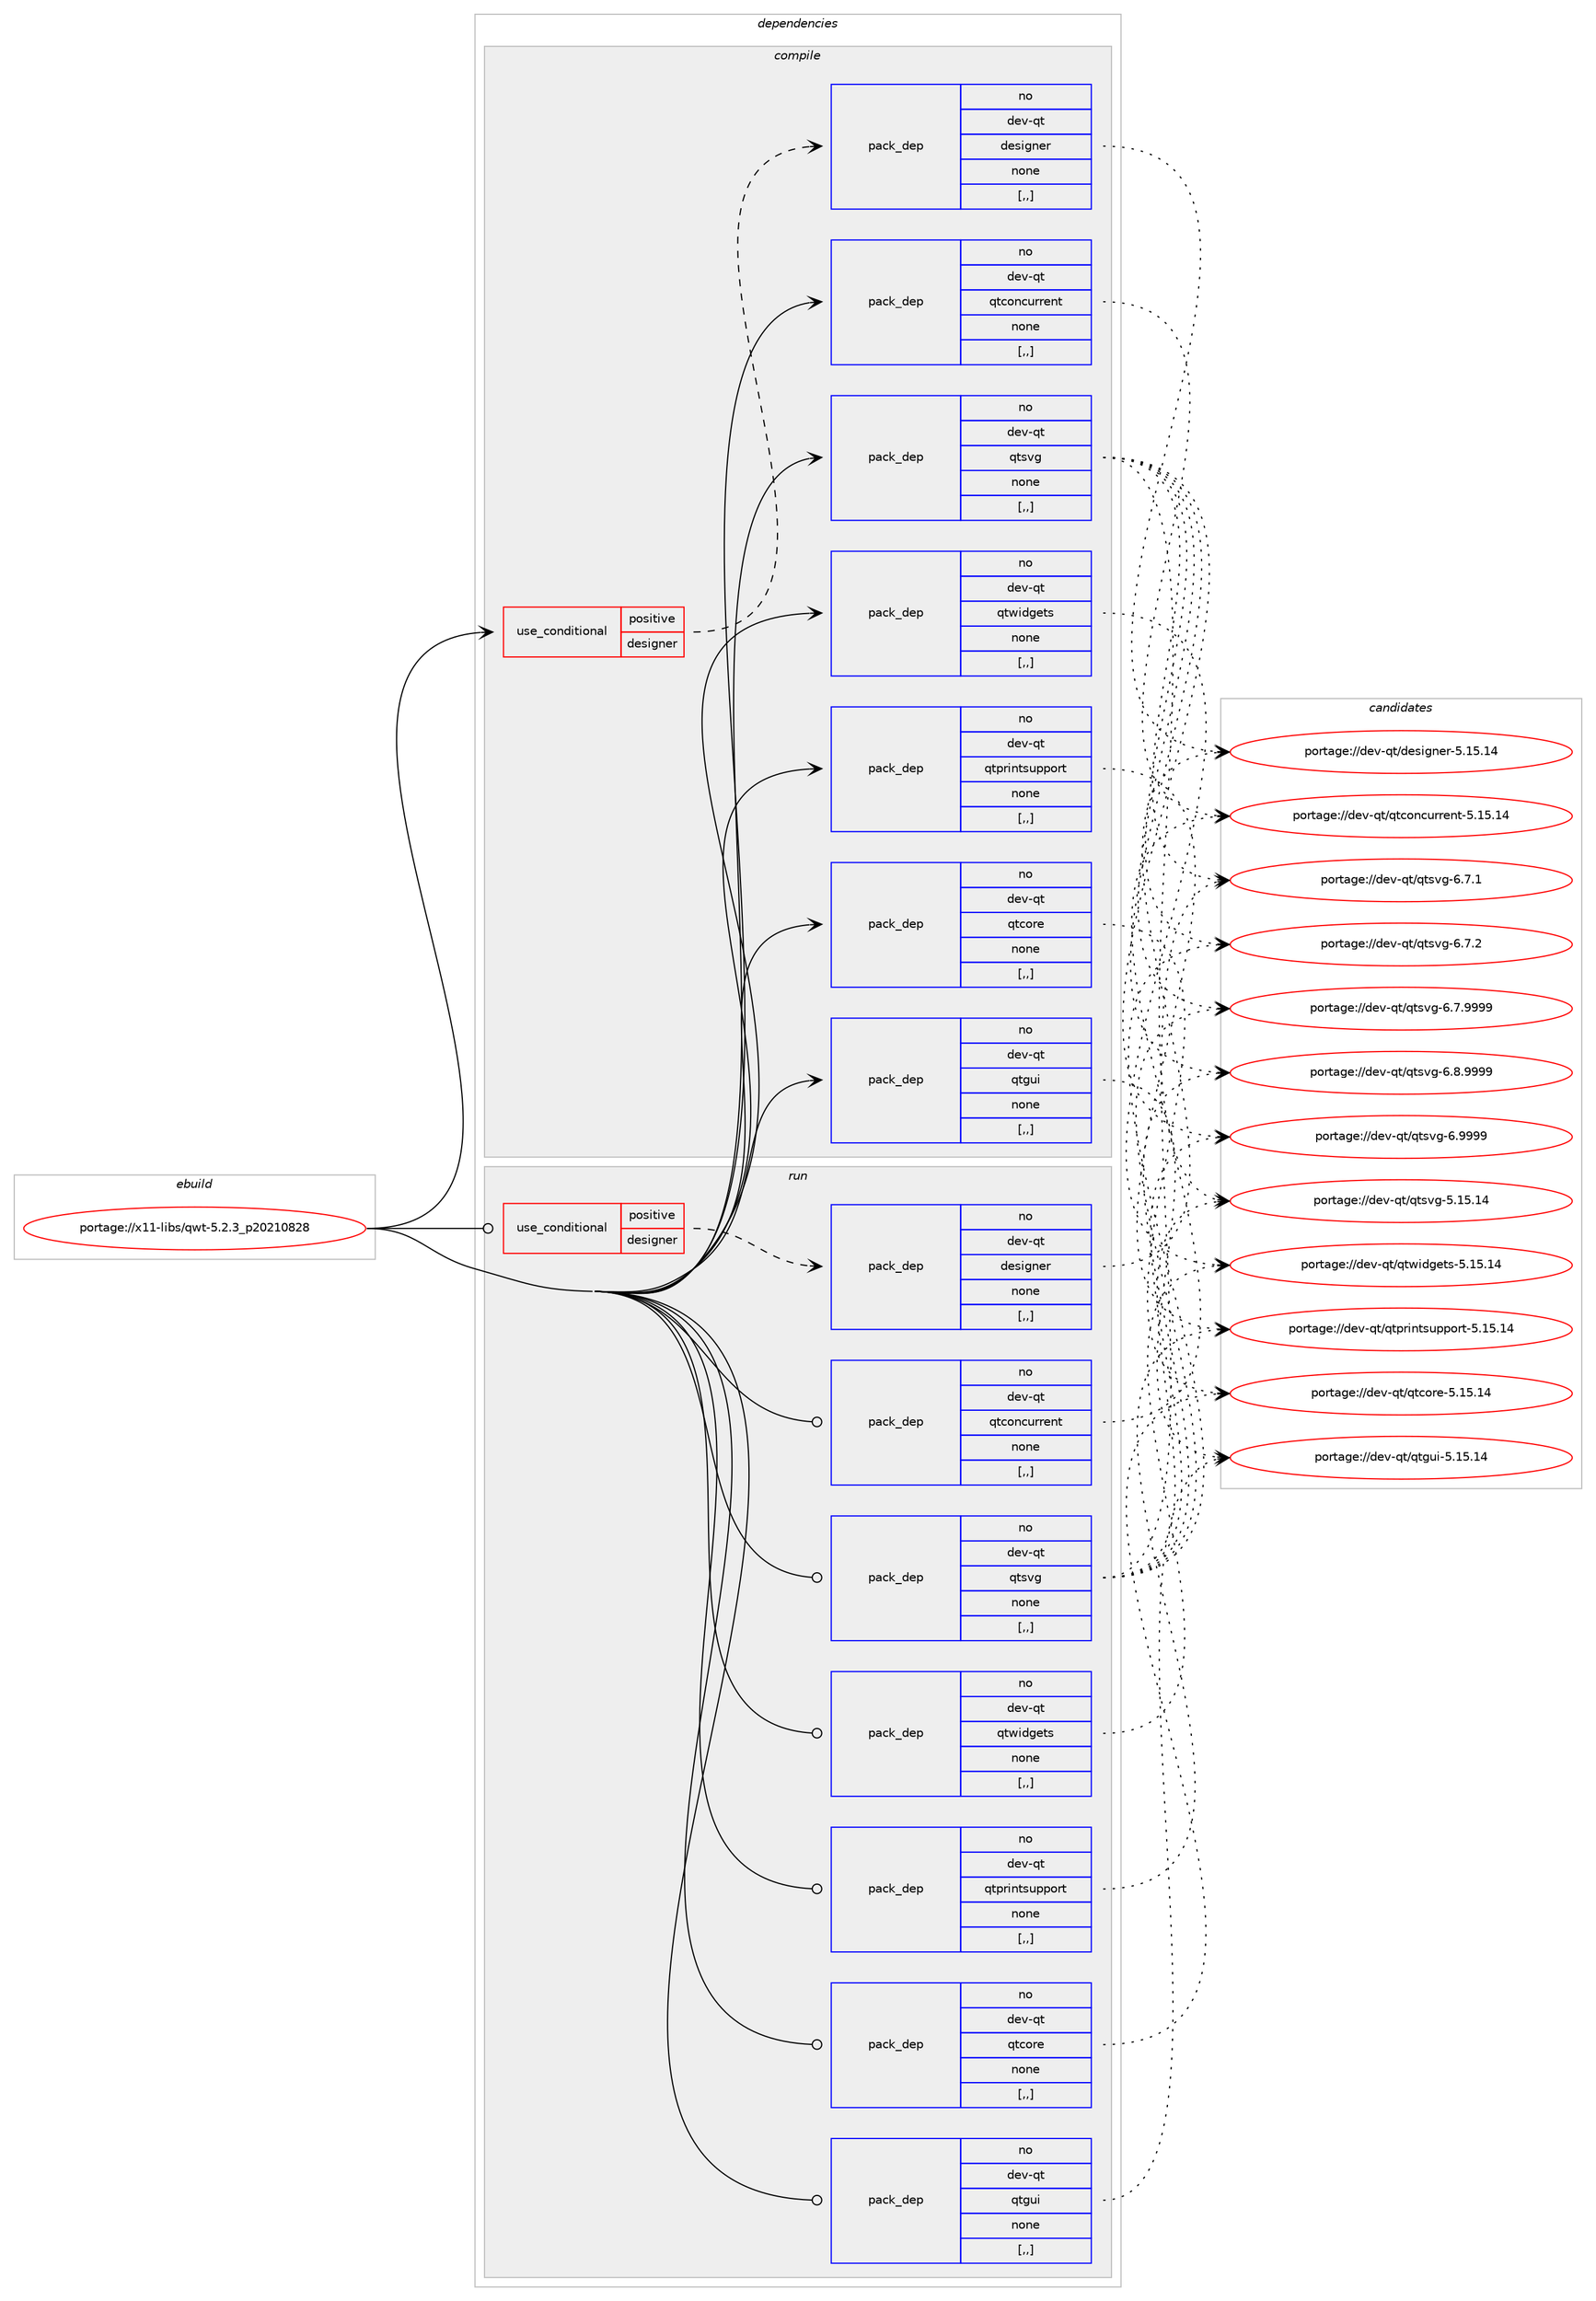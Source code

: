 digraph prolog {

# *************
# Graph options
# *************

newrank=true;
concentrate=true;
compound=true;
graph [rankdir=LR,fontname=Helvetica,fontsize=10,ranksep=1.5];#, ranksep=2.5, nodesep=0.2];
edge  [arrowhead=vee];
node  [fontname=Helvetica,fontsize=10];

# **********
# The ebuild
# **********

subgraph cluster_leftcol {
color=gray;
rank=same;
label=<<i>ebuild</i>>;
id [label="portage://x11-libs/qwt-5.2.3_p20210828", color=red, width=4, href="../x11-libs/qwt-5.2.3_p20210828.svg"];
}

# ****************
# The dependencies
# ****************

subgraph cluster_midcol {
color=gray;
label=<<i>dependencies</i>>;
subgraph cluster_compile {
fillcolor="#eeeeee";
style=filled;
label=<<i>compile</i>>;
subgraph cond119093 {
dependency448809 [label=<<TABLE BORDER="0" CELLBORDER="1" CELLSPACING="0" CELLPADDING="4"><TR><TD ROWSPAN="3" CELLPADDING="10">use_conditional</TD></TR><TR><TD>positive</TD></TR><TR><TD>designer</TD></TR></TABLE>>, shape=none, color=red];
subgraph pack326413 {
dependency448810 [label=<<TABLE BORDER="0" CELLBORDER="1" CELLSPACING="0" CELLPADDING="4" WIDTH="220"><TR><TD ROWSPAN="6" CELLPADDING="30">pack_dep</TD></TR><TR><TD WIDTH="110">no</TD></TR><TR><TD>dev-qt</TD></TR><TR><TD>designer</TD></TR><TR><TD>none</TD></TR><TR><TD>[,,]</TD></TR></TABLE>>, shape=none, color=blue];
}
dependency448809:e -> dependency448810:w [weight=20,style="dashed",arrowhead="vee"];
}
id:e -> dependency448809:w [weight=20,style="solid",arrowhead="vee"];
subgraph pack326414 {
dependency448811 [label=<<TABLE BORDER="0" CELLBORDER="1" CELLSPACING="0" CELLPADDING="4" WIDTH="220"><TR><TD ROWSPAN="6" CELLPADDING="30">pack_dep</TD></TR><TR><TD WIDTH="110">no</TD></TR><TR><TD>dev-qt</TD></TR><TR><TD>qtconcurrent</TD></TR><TR><TD>none</TD></TR><TR><TD>[,,]</TD></TR></TABLE>>, shape=none, color=blue];
}
id:e -> dependency448811:w [weight=20,style="solid",arrowhead="vee"];
subgraph pack326415 {
dependency448812 [label=<<TABLE BORDER="0" CELLBORDER="1" CELLSPACING="0" CELLPADDING="4" WIDTH="220"><TR><TD ROWSPAN="6" CELLPADDING="30">pack_dep</TD></TR><TR><TD WIDTH="110">no</TD></TR><TR><TD>dev-qt</TD></TR><TR><TD>qtcore</TD></TR><TR><TD>none</TD></TR><TR><TD>[,,]</TD></TR></TABLE>>, shape=none, color=blue];
}
id:e -> dependency448812:w [weight=20,style="solid",arrowhead="vee"];
subgraph pack326416 {
dependency448813 [label=<<TABLE BORDER="0" CELLBORDER="1" CELLSPACING="0" CELLPADDING="4" WIDTH="220"><TR><TD ROWSPAN="6" CELLPADDING="30">pack_dep</TD></TR><TR><TD WIDTH="110">no</TD></TR><TR><TD>dev-qt</TD></TR><TR><TD>qtgui</TD></TR><TR><TD>none</TD></TR><TR><TD>[,,]</TD></TR></TABLE>>, shape=none, color=blue];
}
id:e -> dependency448813:w [weight=20,style="solid",arrowhead="vee"];
subgraph pack326417 {
dependency448814 [label=<<TABLE BORDER="0" CELLBORDER="1" CELLSPACING="0" CELLPADDING="4" WIDTH="220"><TR><TD ROWSPAN="6" CELLPADDING="30">pack_dep</TD></TR><TR><TD WIDTH="110">no</TD></TR><TR><TD>dev-qt</TD></TR><TR><TD>qtprintsupport</TD></TR><TR><TD>none</TD></TR><TR><TD>[,,]</TD></TR></TABLE>>, shape=none, color=blue];
}
id:e -> dependency448814:w [weight=20,style="solid",arrowhead="vee"];
subgraph pack326418 {
dependency448815 [label=<<TABLE BORDER="0" CELLBORDER="1" CELLSPACING="0" CELLPADDING="4" WIDTH="220"><TR><TD ROWSPAN="6" CELLPADDING="30">pack_dep</TD></TR><TR><TD WIDTH="110">no</TD></TR><TR><TD>dev-qt</TD></TR><TR><TD>qtsvg</TD></TR><TR><TD>none</TD></TR><TR><TD>[,,]</TD></TR></TABLE>>, shape=none, color=blue];
}
id:e -> dependency448815:w [weight=20,style="solid",arrowhead="vee"];
subgraph pack326419 {
dependency448816 [label=<<TABLE BORDER="0" CELLBORDER="1" CELLSPACING="0" CELLPADDING="4" WIDTH="220"><TR><TD ROWSPAN="6" CELLPADDING="30">pack_dep</TD></TR><TR><TD WIDTH="110">no</TD></TR><TR><TD>dev-qt</TD></TR><TR><TD>qtwidgets</TD></TR><TR><TD>none</TD></TR><TR><TD>[,,]</TD></TR></TABLE>>, shape=none, color=blue];
}
id:e -> dependency448816:w [weight=20,style="solid",arrowhead="vee"];
}
subgraph cluster_compileandrun {
fillcolor="#eeeeee";
style=filled;
label=<<i>compile and run</i>>;
}
subgraph cluster_run {
fillcolor="#eeeeee";
style=filled;
label=<<i>run</i>>;
subgraph cond119094 {
dependency448817 [label=<<TABLE BORDER="0" CELLBORDER="1" CELLSPACING="0" CELLPADDING="4"><TR><TD ROWSPAN="3" CELLPADDING="10">use_conditional</TD></TR><TR><TD>positive</TD></TR><TR><TD>designer</TD></TR></TABLE>>, shape=none, color=red];
subgraph pack326420 {
dependency448818 [label=<<TABLE BORDER="0" CELLBORDER="1" CELLSPACING="0" CELLPADDING="4" WIDTH="220"><TR><TD ROWSPAN="6" CELLPADDING="30">pack_dep</TD></TR><TR><TD WIDTH="110">no</TD></TR><TR><TD>dev-qt</TD></TR><TR><TD>designer</TD></TR><TR><TD>none</TD></TR><TR><TD>[,,]</TD></TR></TABLE>>, shape=none, color=blue];
}
dependency448817:e -> dependency448818:w [weight=20,style="dashed",arrowhead="vee"];
}
id:e -> dependency448817:w [weight=20,style="solid",arrowhead="odot"];
subgraph pack326421 {
dependency448819 [label=<<TABLE BORDER="0" CELLBORDER="1" CELLSPACING="0" CELLPADDING="4" WIDTH="220"><TR><TD ROWSPAN="6" CELLPADDING="30">pack_dep</TD></TR><TR><TD WIDTH="110">no</TD></TR><TR><TD>dev-qt</TD></TR><TR><TD>qtconcurrent</TD></TR><TR><TD>none</TD></TR><TR><TD>[,,]</TD></TR></TABLE>>, shape=none, color=blue];
}
id:e -> dependency448819:w [weight=20,style="solid",arrowhead="odot"];
subgraph pack326422 {
dependency448820 [label=<<TABLE BORDER="0" CELLBORDER="1" CELLSPACING="0" CELLPADDING="4" WIDTH="220"><TR><TD ROWSPAN="6" CELLPADDING="30">pack_dep</TD></TR><TR><TD WIDTH="110">no</TD></TR><TR><TD>dev-qt</TD></TR><TR><TD>qtcore</TD></TR><TR><TD>none</TD></TR><TR><TD>[,,]</TD></TR></TABLE>>, shape=none, color=blue];
}
id:e -> dependency448820:w [weight=20,style="solid",arrowhead="odot"];
subgraph pack326423 {
dependency448821 [label=<<TABLE BORDER="0" CELLBORDER="1" CELLSPACING="0" CELLPADDING="4" WIDTH="220"><TR><TD ROWSPAN="6" CELLPADDING="30">pack_dep</TD></TR><TR><TD WIDTH="110">no</TD></TR><TR><TD>dev-qt</TD></TR><TR><TD>qtgui</TD></TR><TR><TD>none</TD></TR><TR><TD>[,,]</TD></TR></TABLE>>, shape=none, color=blue];
}
id:e -> dependency448821:w [weight=20,style="solid",arrowhead="odot"];
subgraph pack326424 {
dependency448822 [label=<<TABLE BORDER="0" CELLBORDER="1" CELLSPACING="0" CELLPADDING="4" WIDTH="220"><TR><TD ROWSPAN="6" CELLPADDING="30">pack_dep</TD></TR><TR><TD WIDTH="110">no</TD></TR><TR><TD>dev-qt</TD></TR><TR><TD>qtprintsupport</TD></TR><TR><TD>none</TD></TR><TR><TD>[,,]</TD></TR></TABLE>>, shape=none, color=blue];
}
id:e -> dependency448822:w [weight=20,style="solid",arrowhead="odot"];
subgraph pack326425 {
dependency448823 [label=<<TABLE BORDER="0" CELLBORDER="1" CELLSPACING="0" CELLPADDING="4" WIDTH="220"><TR><TD ROWSPAN="6" CELLPADDING="30">pack_dep</TD></TR><TR><TD WIDTH="110">no</TD></TR><TR><TD>dev-qt</TD></TR><TR><TD>qtsvg</TD></TR><TR><TD>none</TD></TR><TR><TD>[,,]</TD></TR></TABLE>>, shape=none, color=blue];
}
id:e -> dependency448823:w [weight=20,style="solid",arrowhead="odot"];
subgraph pack326426 {
dependency448824 [label=<<TABLE BORDER="0" CELLBORDER="1" CELLSPACING="0" CELLPADDING="4" WIDTH="220"><TR><TD ROWSPAN="6" CELLPADDING="30">pack_dep</TD></TR><TR><TD WIDTH="110">no</TD></TR><TR><TD>dev-qt</TD></TR><TR><TD>qtwidgets</TD></TR><TR><TD>none</TD></TR><TR><TD>[,,]</TD></TR></TABLE>>, shape=none, color=blue];
}
id:e -> dependency448824:w [weight=20,style="solid",arrowhead="odot"];
}
}

# **************
# The candidates
# **************

subgraph cluster_choices {
rank=same;
color=gray;
label=<<i>candidates</i>>;

subgraph choice326413 {
color=black;
nodesep=1;
choice10010111845113116471001011151051031101011144553464953464952 [label="portage://dev-qt/designer-5.15.14", color=red, width=4,href="../dev-qt/designer-5.15.14.svg"];
dependency448810:e -> choice10010111845113116471001011151051031101011144553464953464952:w [style=dotted,weight="100"];
}
subgraph choice326414 {
color=black;
nodesep=1;
choice100101118451131164711311699111110991171141141011101164553464953464952 [label="portage://dev-qt/qtconcurrent-5.15.14", color=red, width=4,href="../dev-qt/qtconcurrent-5.15.14.svg"];
dependency448811:e -> choice100101118451131164711311699111110991171141141011101164553464953464952:w [style=dotted,weight="100"];
}
subgraph choice326415 {
color=black;
nodesep=1;
choice1001011184511311647113116991111141014553464953464952 [label="portage://dev-qt/qtcore-5.15.14", color=red, width=4,href="../dev-qt/qtcore-5.15.14.svg"];
dependency448812:e -> choice1001011184511311647113116991111141014553464953464952:w [style=dotted,weight="100"];
}
subgraph choice326416 {
color=black;
nodesep=1;
choice10010111845113116471131161031171054553464953464952 [label="portage://dev-qt/qtgui-5.15.14", color=red, width=4,href="../dev-qt/qtgui-5.15.14.svg"];
dependency448813:e -> choice10010111845113116471131161031171054553464953464952:w [style=dotted,weight="100"];
}
subgraph choice326417 {
color=black;
nodesep=1;
choice10010111845113116471131161121141051101161151171121121111141164553464953464952 [label="portage://dev-qt/qtprintsupport-5.15.14", color=red, width=4,href="../dev-qt/qtprintsupport-5.15.14.svg"];
dependency448814:e -> choice10010111845113116471131161121141051101161151171121121111141164553464953464952:w [style=dotted,weight="100"];
}
subgraph choice326418 {
color=black;
nodesep=1;
choice10010111845113116471131161151181034553464953464952 [label="portage://dev-qt/qtsvg-5.15.14", color=red, width=4,href="../dev-qt/qtsvg-5.15.14.svg"];
choice1001011184511311647113116115118103455446554649 [label="portage://dev-qt/qtsvg-6.7.1", color=red, width=4,href="../dev-qt/qtsvg-6.7.1.svg"];
choice1001011184511311647113116115118103455446554650 [label="portage://dev-qt/qtsvg-6.7.2", color=red, width=4,href="../dev-qt/qtsvg-6.7.2.svg"];
choice1001011184511311647113116115118103455446554657575757 [label="portage://dev-qt/qtsvg-6.7.9999", color=red, width=4,href="../dev-qt/qtsvg-6.7.9999.svg"];
choice1001011184511311647113116115118103455446564657575757 [label="portage://dev-qt/qtsvg-6.8.9999", color=red, width=4,href="../dev-qt/qtsvg-6.8.9999.svg"];
choice100101118451131164711311611511810345544657575757 [label="portage://dev-qt/qtsvg-6.9999", color=red, width=4,href="../dev-qt/qtsvg-6.9999.svg"];
dependency448815:e -> choice10010111845113116471131161151181034553464953464952:w [style=dotted,weight="100"];
dependency448815:e -> choice1001011184511311647113116115118103455446554649:w [style=dotted,weight="100"];
dependency448815:e -> choice1001011184511311647113116115118103455446554650:w [style=dotted,weight="100"];
dependency448815:e -> choice1001011184511311647113116115118103455446554657575757:w [style=dotted,weight="100"];
dependency448815:e -> choice1001011184511311647113116115118103455446564657575757:w [style=dotted,weight="100"];
dependency448815:e -> choice100101118451131164711311611511810345544657575757:w [style=dotted,weight="100"];
}
subgraph choice326419 {
color=black;
nodesep=1;
choice10010111845113116471131161191051001031011161154553464953464952 [label="portage://dev-qt/qtwidgets-5.15.14", color=red, width=4,href="../dev-qt/qtwidgets-5.15.14.svg"];
dependency448816:e -> choice10010111845113116471131161191051001031011161154553464953464952:w [style=dotted,weight="100"];
}
subgraph choice326420 {
color=black;
nodesep=1;
choice10010111845113116471001011151051031101011144553464953464952 [label="portage://dev-qt/designer-5.15.14", color=red, width=4,href="../dev-qt/designer-5.15.14.svg"];
dependency448818:e -> choice10010111845113116471001011151051031101011144553464953464952:w [style=dotted,weight="100"];
}
subgraph choice326421 {
color=black;
nodesep=1;
choice100101118451131164711311699111110991171141141011101164553464953464952 [label="portage://dev-qt/qtconcurrent-5.15.14", color=red, width=4,href="../dev-qt/qtconcurrent-5.15.14.svg"];
dependency448819:e -> choice100101118451131164711311699111110991171141141011101164553464953464952:w [style=dotted,weight="100"];
}
subgraph choice326422 {
color=black;
nodesep=1;
choice1001011184511311647113116991111141014553464953464952 [label="portage://dev-qt/qtcore-5.15.14", color=red, width=4,href="../dev-qt/qtcore-5.15.14.svg"];
dependency448820:e -> choice1001011184511311647113116991111141014553464953464952:w [style=dotted,weight="100"];
}
subgraph choice326423 {
color=black;
nodesep=1;
choice10010111845113116471131161031171054553464953464952 [label="portage://dev-qt/qtgui-5.15.14", color=red, width=4,href="../dev-qt/qtgui-5.15.14.svg"];
dependency448821:e -> choice10010111845113116471131161031171054553464953464952:w [style=dotted,weight="100"];
}
subgraph choice326424 {
color=black;
nodesep=1;
choice10010111845113116471131161121141051101161151171121121111141164553464953464952 [label="portage://dev-qt/qtprintsupport-5.15.14", color=red, width=4,href="../dev-qt/qtprintsupport-5.15.14.svg"];
dependency448822:e -> choice10010111845113116471131161121141051101161151171121121111141164553464953464952:w [style=dotted,weight="100"];
}
subgraph choice326425 {
color=black;
nodesep=1;
choice10010111845113116471131161151181034553464953464952 [label="portage://dev-qt/qtsvg-5.15.14", color=red, width=4,href="../dev-qt/qtsvg-5.15.14.svg"];
choice1001011184511311647113116115118103455446554649 [label="portage://dev-qt/qtsvg-6.7.1", color=red, width=4,href="../dev-qt/qtsvg-6.7.1.svg"];
choice1001011184511311647113116115118103455446554650 [label="portage://dev-qt/qtsvg-6.7.2", color=red, width=4,href="../dev-qt/qtsvg-6.7.2.svg"];
choice1001011184511311647113116115118103455446554657575757 [label="portage://dev-qt/qtsvg-6.7.9999", color=red, width=4,href="../dev-qt/qtsvg-6.7.9999.svg"];
choice1001011184511311647113116115118103455446564657575757 [label="portage://dev-qt/qtsvg-6.8.9999", color=red, width=4,href="../dev-qt/qtsvg-6.8.9999.svg"];
choice100101118451131164711311611511810345544657575757 [label="portage://dev-qt/qtsvg-6.9999", color=red, width=4,href="../dev-qt/qtsvg-6.9999.svg"];
dependency448823:e -> choice10010111845113116471131161151181034553464953464952:w [style=dotted,weight="100"];
dependency448823:e -> choice1001011184511311647113116115118103455446554649:w [style=dotted,weight="100"];
dependency448823:e -> choice1001011184511311647113116115118103455446554650:w [style=dotted,weight="100"];
dependency448823:e -> choice1001011184511311647113116115118103455446554657575757:w [style=dotted,weight="100"];
dependency448823:e -> choice1001011184511311647113116115118103455446564657575757:w [style=dotted,weight="100"];
dependency448823:e -> choice100101118451131164711311611511810345544657575757:w [style=dotted,weight="100"];
}
subgraph choice326426 {
color=black;
nodesep=1;
choice10010111845113116471131161191051001031011161154553464953464952 [label="portage://dev-qt/qtwidgets-5.15.14", color=red, width=4,href="../dev-qt/qtwidgets-5.15.14.svg"];
dependency448824:e -> choice10010111845113116471131161191051001031011161154553464953464952:w [style=dotted,weight="100"];
}
}

}
